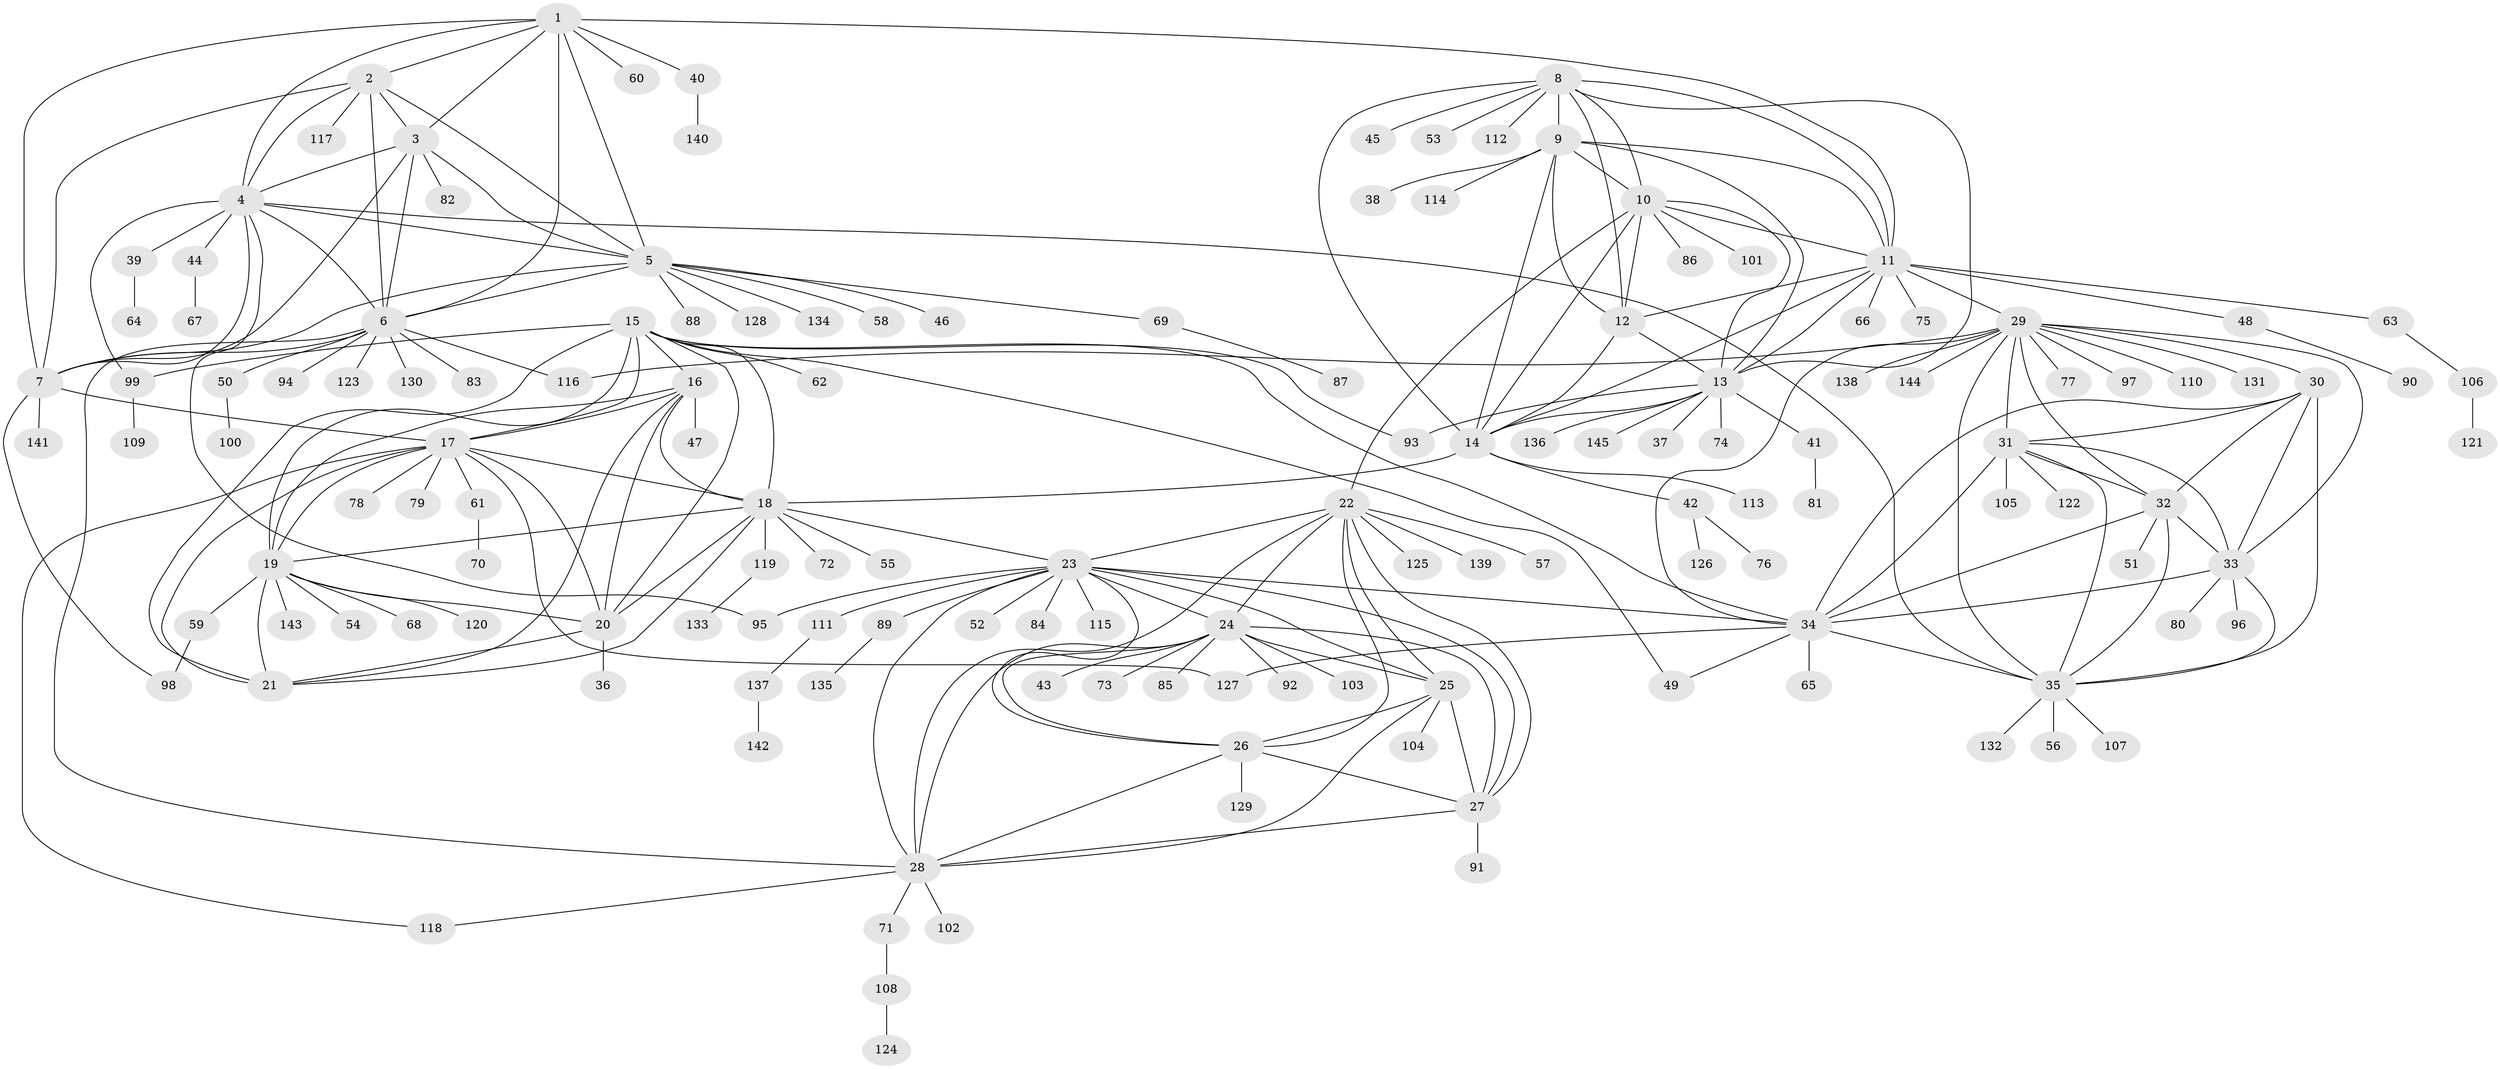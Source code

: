 // Generated by graph-tools (version 1.1) at 2025/15/03/09/25 04:15:44]
// undirected, 145 vertices, 233 edges
graph export_dot {
graph [start="1"]
  node [color=gray90,style=filled];
  1;
  2;
  3;
  4;
  5;
  6;
  7;
  8;
  9;
  10;
  11;
  12;
  13;
  14;
  15;
  16;
  17;
  18;
  19;
  20;
  21;
  22;
  23;
  24;
  25;
  26;
  27;
  28;
  29;
  30;
  31;
  32;
  33;
  34;
  35;
  36;
  37;
  38;
  39;
  40;
  41;
  42;
  43;
  44;
  45;
  46;
  47;
  48;
  49;
  50;
  51;
  52;
  53;
  54;
  55;
  56;
  57;
  58;
  59;
  60;
  61;
  62;
  63;
  64;
  65;
  66;
  67;
  68;
  69;
  70;
  71;
  72;
  73;
  74;
  75;
  76;
  77;
  78;
  79;
  80;
  81;
  82;
  83;
  84;
  85;
  86;
  87;
  88;
  89;
  90;
  91;
  92;
  93;
  94;
  95;
  96;
  97;
  98;
  99;
  100;
  101;
  102;
  103;
  104;
  105;
  106;
  107;
  108;
  109;
  110;
  111;
  112;
  113;
  114;
  115;
  116;
  117;
  118;
  119;
  120;
  121;
  122;
  123;
  124;
  125;
  126;
  127;
  128;
  129;
  130;
  131;
  132;
  133;
  134;
  135;
  136;
  137;
  138;
  139;
  140;
  141;
  142;
  143;
  144;
  145;
  1 -- 2;
  1 -- 3;
  1 -- 4;
  1 -- 5;
  1 -- 6;
  1 -- 7;
  1 -- 11;
  1 -- 40;
  1 -- 60;
  2 -- 3;
  2 -- 4;
  2 -- 5;
  2 -- 6;
  2 -- 7;
  2 -- 117;
  3 -- 4;
  3 -- 5;
  3 -- 6;
  3 -- 7;
  3 -- 82;
  4 -- 5;
  4 -- 6;
  4 -- 7;
  4 -- 35;
  4 -- 39;
  4 -- 44;
  4 -- 95;
  4 -- 99;
  5 -- 6;
  5 -- 7;
  5 -- 46;
  5 -- 58;
  5 -- 69;
  5 -- 88;
  5 -- 128;
  5 -- 134;
  6 -- 7;
  6 -- 28;
  6 -- 50;
  6 -- 83;
  6 -- 94;
  6 -- 116;
  6 -- 123;
  6 -- 130;
  7 -- 17;
  7 -- 98;
  7 -- 141;
  8 -- 9;
  8 -- 10;
  8 -- 11;
  8 -- 12;
  8 -- 13;
  8 -- 14;
  8 -- 45;
  8 -- 53;
  8 -- 112;
  9 -- 10;
  9 -- 11;
  9 -- 12;
  9 -- 13;
  9 -- 14;
  9 -- 38;
  9 -- 114;
  10 -- 11;
  10 -- 12;
  10 -- 13;
  10 -- 14;
  10 -- 22;
  10 -- 86;
  10 -- 101;
  11 -- 12;
  11 -- 13;
  11 -- 14;
  11 -- 29;
  11 -- 48;
  11 -- 63;
  11 -- 66;
  11 -- 75;
  12 -- 13;
  12 -- 14;
  13 -- 14;
  13 -- 37;
  13 -- 41;
  13 -- 74;
  13 -- 93;
  13 -- 136;
  13 -- 145;
  14 -- 18;
  14 -- 42;
  14 -- 113;
  15 -- 16;
  15 -- 17;
  15 -- 18;
  15 -- 19;
  15 -- 20;
  15 -- 21;
  15 -- 34;
  15 -- 49;
  15 -- 62;
  15 -- 93;
  15 -- 99;
  16 -- 17;
  16 -- 18;
  16 -- 19;
  16 -- 20;
  16 -- 21;
  16 -- 47;
  17 -- 18;
  17 -- 19;
  17 -- 20;
  17 -- 21;
  17 -- 61;
  17 -- 78;
  17 -- 79;
  17 -- 118;
  17 -- 127;
  18 -- 19;
  18 -- 20;
  18 -- 21;
  18 -- 23;
  18 -- 55;
  18 -- 72;
  18 -- 119;
  19 -- 20;
  19 -- 21;
  19 -- 54;
  19 -- 59;
  19 -- 68;
  19 -- 120;
  19 -- 143;
  20 -- 21;
  20 -- 36;
  22 -- 23;
  22 -- 24;
  22 -- 25;
  22 -- 26;
  22 -- 27;
  22 -- 28;
  22 -- 57;
  22 -- 125;
  22 -- 139;
  23 -- 24;
  23 -- 25;
  23 -- 26;
  23 -- 27;
  23 -- 28;
  23 -- 34;
  23 -- 52;
  23 -- 84;
  23 -- 89;
  23 -- 95;
  23 -- 111;
  23 -- 115;
  24 -- 25;
  24 -- 26;
  24 -- 27;
  24 -- 28;
  24 -- 43;
  24 -- 73;
  24 -- 85;
  24 -- 92;
  24 -- 103;
  25 -- 26;
  25 -- 27;
  25 -- 28;
  25 -- 104;
  26 -- 27;
  26 -- 28;
  26 -- 129;
  27 -- 28;
  27 -- 91;
  28 -- 71;
  28 -- 102;
  28 -- 118;
  29 -- 30;
  29 -- 31;
  29 -- 32;
  29 -- 33;
  29 -- 34;
  29 -- 35;
  29 -- 77;
  29 -- 97;
  29 -- 110;
  29 -- 116;
  29 -- 131;
  29 -- 138;
  29 -- 144;
  30 -- 31;
  30 -- 32;
  30 -- 33;
  30 -- 34;
  30 -- 35;
  31 -- 32;
  31 -- 33;
  31 -- 34;
  31 -- 35;
  31 -- 105;
  31 -- 122;
  32 -- 33;
  32 -- 34;
  32 -- 35;
  32 -- 51;
  33 -- 34;
  33 -- 35;
  33 -- 80;
  33 -- 96;
  34 -- 35;
  34 -- 49;
  34 -- 65;
  34 -- 127;
  35 -- 56;
  35 -- 107;
  35 -- 132;
  39 -- 64;
  40 -- 140;
  41 -- 81;
  42 -- 76;
  42 -- 126;
  44 -- 67;
  48 -- 90;
  50 -- 100;
  59 -- 98;
  61 -- 70;
  63 -- 106;
  69 -- 87;
  71 -- 108;
  89 -- 135;
  99 -- 109;
  106 -- 121;
  108 -- 124;
  111 -- 137;
  119 -- 133;
  137 -- 142;
}
